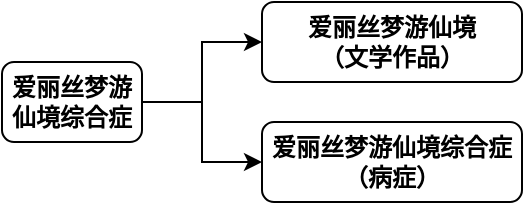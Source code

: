 <mxfile version="22.1.11" type="github">
  <diagram name="第 1 页" id="MFjEPJ0bSbvlaQTOWef_">
    <mxGraphModel dx="989" dy="514" grid="1" gridSize="10" guides="1" tooltips="1" connect="1" arrows="1" fold="1" page="1" pageScale="1" pageWidth="827" pageHeight="1169" math="0" shadow="0">
      <root>
        <mxCell id="0" />
        <mxCell id="1" parent="0" />
        <mxCell id="QHPDZIuiDeHLjxnEAGQI-9" style="edgeStyle=orthogonalEdgeStyle;rounded=0;orthogonalLoop=1;jettySize=auto;html=1;entryX=0;entryY=0.5;entryDx=0;entryDy=0;fontStyle=1" edge="1" parent="1" source="QHPDZIuiDeHLjxnEAGQI-2" target="QHPDZIuiDeHLjxnEAGQI-6">
          <mxGeometry relative="1" as="geometry">
            <Array as="points">
              <mxPoint x="280" y="340" />
              <mxPoint x="280" y="310" />
            </Array>
          </mxGeometry>
        </mxCell>
        <mxCell id="QHPDZIuiDeHLjxnEAGQI-10" style="edgeStyle=orthogonalEdgeStyle;rounded=0;orthogonalLoop=1;jettySize=auto;html=1;entryX=0;entryY=0.5;entryDx=0;entryDy=0;fontStyle=1" edge="1" parent="1" source="QHPDZIuiDeHLjxnEAGQI-2" target="QHPDZIuiDeHLjxnEAGQI-7">
          <mxGeometry relative="1" as="geometry">
            <Array as="points">
              <mxPoint x="280" y="340" />
              <mxPoint x="280" y="370" />
            </Array>
          </mxGeometry>
        </mxCell>
        <mxCell id="QHPDZIuiDeHLjxnEAGQI-2" value="爱丽丝梦游仙境综合症" style="rounded=1;whiteSpace=wrap;html=1;fontStyle=1" vertex="1" parent="1">
          <mxGeometry x="180" y="320" width="70" height="40" as="geometry" />
        </mxCell>
        <mxCell id="QHPDZIuiDeHLjxnEAGQI-6" value="爱丽丝梦游仙境&lt;br&gt;（文学作品）" style="rounded=1;whiteSpace=wrap;html=1;fontStyle=1" vertex="1" parent="1">
          <mxGeometry x="310" y="290" width="130" height="40" as="geometry" />
        </mxCell>
        <mxCell id="QHPDZIuiDeHLjxnEAGQI-7" value="爱丽丝梦游仙境综合症&lt;br&gt;（病症）" style="rounded=1;whiteSpace=wrap;html=1;fontStyle=1" vertex="1" parent="1">
          <mxGeometry x="310" y="350" width="130" height="40" as="geometry" />
        </mxCell>
      </root>
    </mxGraphModel>
  </diagram>
</mxfile>
